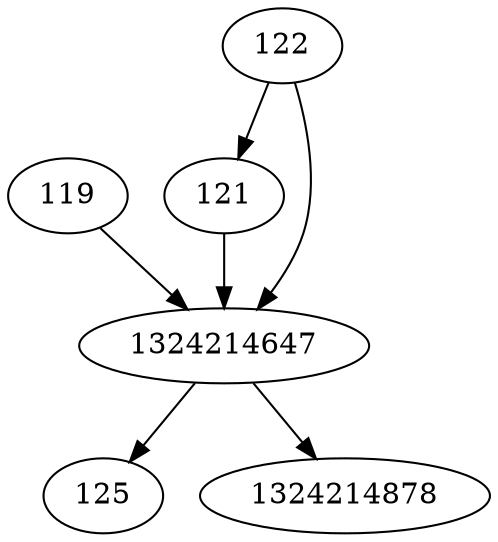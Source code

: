 strict digraph  {
119;
121;
122;
125;
1324214878;
1324214647;
119 -> 1324214647;
121 -> 1324214647;
122 -> 121;
122 -> 1324214647;
1324214647 -> 1324214878;
1324214647 -> 125;
}
